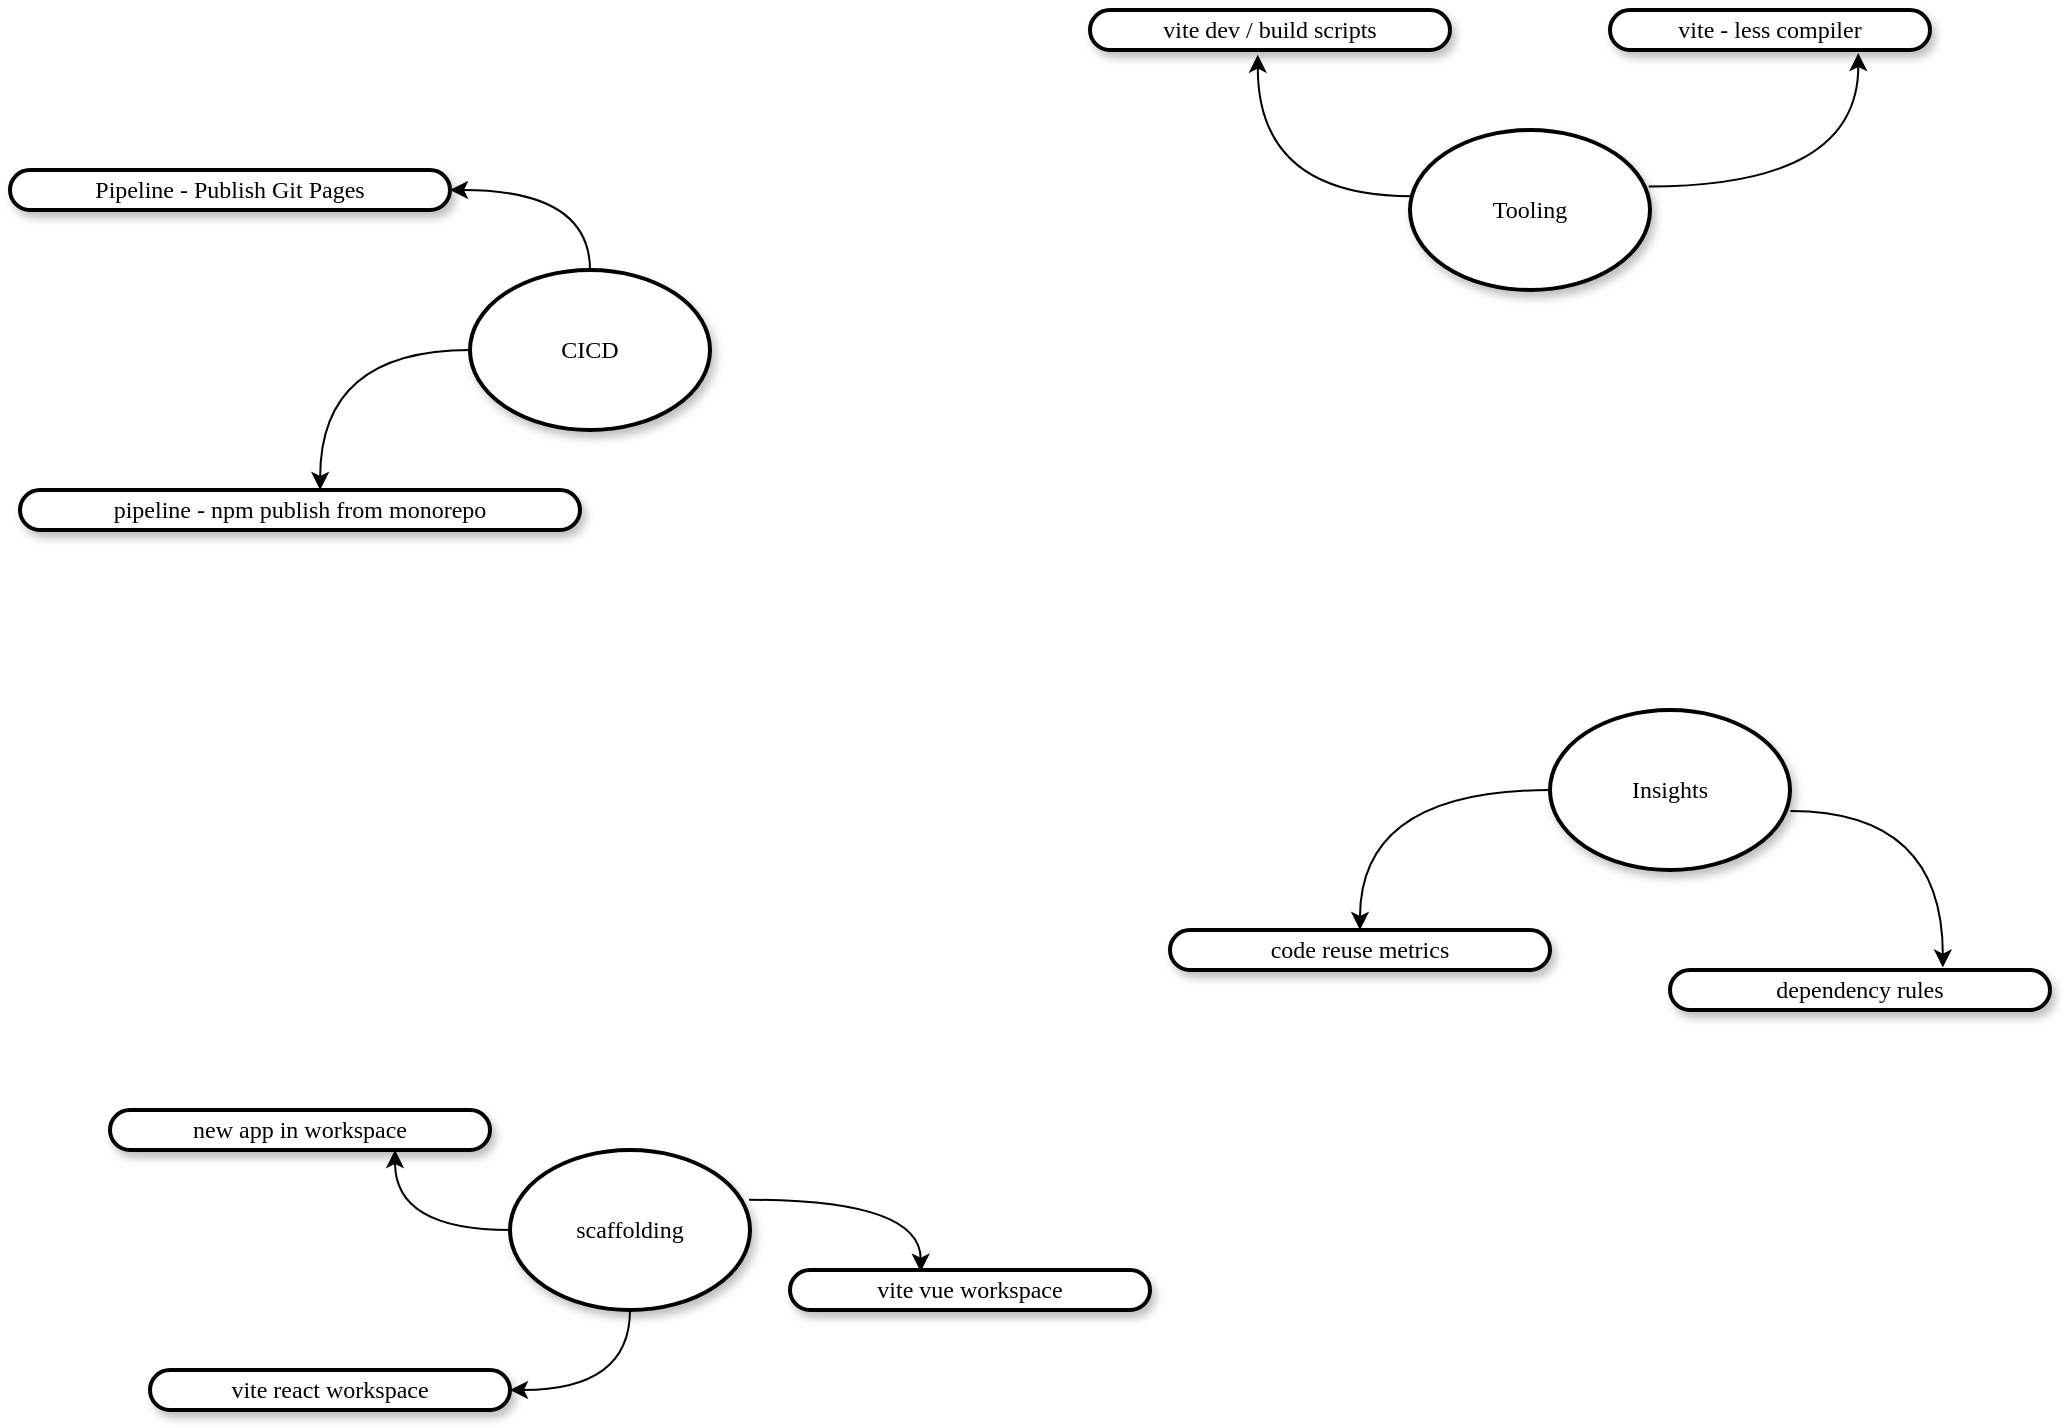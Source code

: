 <mxfile>
    <diagram name="Page-1" id="ad52d381-51e7-2e0d-a935-2d0ddd2fd229">
        <mxGraphModel dx="1438" dy="1162" grid="1" gridSize="10" guides="1" tooltips="1" connect="1" arrows="1" fold="1" page="1" pageScale="1" pageWidth="1100" pageHeight="850" background="none" math="0" shadow="0">
            <root>
                <mxCell id="0"/>
                <mxCell id="1" parent="0"/>
                <mxCell id="y0rxYtF-fntcLHc2kcAE-14" style="edgeStyle=orthogonalEdgeStyle;rounded=0;orthogonalLoop=1;jettySize=auto;html=1;exitX=0.5;exitY=0;exitDx=0;exitDy=0;curved=1;entryX=1;entryY=0.5;entryDx=0;entryDy=0;" edge="1" parent="1" source="2c924340bb9dbf6c-67" target="y0rxYtF-fntcLHc2kcAE-1">
                    <mxGeometry relative="1" as="geometry"/>
                </mxCell>
                <mxCell id="y0rxYtF-fntcLHc2kcAE-15" style="edgeStyle=orthogonalEdgeStyle;rounded=0;orthogonalLoop=1;jettySize=auto;html=1;exitX=0;exitY=0.5;exitDx=0;exitDy=0;entryX=0.536;entryY=0;entryDx=0;entryDy=0;entryPerimeter=0;curved=1;" edge="1" parent="1" source="2c924340bb9dbf6c-67" target="y0rxYtF-fntcLHc2kcAE-2">
                    <mxGeometry relative="1" as="geometry"/>
                </mxCell>
                <mxCell id="2c924340bb9dbf6c-67" value="&lt;span&gt;CICD&lt;/span&gt;" style="ellipse;whiteSpace=wrap;html=1;rounded=1;shadow=1;comic=0;labelBackgroundColor=none;strokeWidth=2;fontFamily=Verdana;fontSize=12;align=center;" parent="1" vertex="1">
                    <mxGeometry x="280" y="220" width="120" height="80" as="geometry"/>
                </mxCell>
                <mxCell id="y0rxYtF-fntcLHc2kcAE-16" style="edgeStyle=orthogonalEdgeStyle;curved=1;rounded=0;orthogonalLoop=1;jettySize=auto;html=1;exitX=0.007;exitY=0.414;exitDx=0;exitDy=0;entryX=0.466;entryY=1.118;entryDx=0;entryDy=0;entryPerimeter=0;exitPerimeter=0;" edge="1" parent="1" source="LNDKyjakF6s3PCLFRMyC-1" target="y0rxYtF-fntcLHc2kcAE-4">
                    <mxGeometry relative="1" as="geometry"/>
                </mxCell>
                <mxCell id="y0rxYtF-fntcLHc2kcAE-17" style="edgeStyle=orthogonalEdgeStyle;curved=1;rounded=0;orthogonalLoop=1;jettySize=auto;html=1;exitX=0.995;exitY=0.353;exitDx=0;exitDy=0;entryX=0.776;entryY=1.078;entryDx=0;entryDy=0;entryPerimeter=0;exitPerimeter=0;" edge="1" parent="1" source="LNDKyjakF6s3PCLFRMyC-1" target="LNDKyjakF6s3PCLFRMyC-8">
                    <mxGeometry relative="1" as="geometry"/>
                </mxCell>
                <mxCell id="LNDKyjakF6s3PCLFRMyC-1" value="Tooling" style="ellipse;whiteSpace=wrap;html=1;rounded=1;shadow=1;comic=0;labelBackgroundColor=none;strokeWidth=2;fontFamily=Verdana;fontSize=12;align=center;" parent="1" vertex="1">
                    <mxGeometry x="750" y="150" width="120" height="80" as="geometry"/>
                </mxCell>
                <mxCell id="y0rxYtF-fntcLHc2kcAE-18" style="edgeStyle=orthogonalEdgeStyle;curved=1;rounded=0;orthogonalLoop=1;jettySize=auto;html=1;exitX=0;exitY=0.5;exitDx=0;exitDy=0;entryX=0.5;entryY=0;entryDx=0;entryDy=0;" edge="1" parent="1" source="LNDKyjakF6s3PCLFRMyC-6" target="y0rxYtF-fntcLHc2kcAE-6">
                    <mxGeometry relative="1" as="geometry"/>
                </mxCell>
                <mxCell id="y0rxYtF-fntcLHc2kcAE-19" style="edgeStyle=orthogonalEdgeStyle;curved=1;rounded=0;orthogonalLoop=1;jettySize=auto;html=1;exitX=1.002;exitY=0.631;exitDx=0;exitDy=0;entryX=0.718;entryY=-0.061;entryDx=0;entryDy=0;entryPerimeter=0;exitPerimeter=0;" edge="1" parent="1" source="LNDKyjakF6s3PCLFRMyC-6" target="y0rxYtF-fntcLHc2kcAE-7">
                    <mxGeometry relative="1" as="geometry"/>
                </mxCell>
                <mxCell id="LNDKyjakF6s3PCLFRMyC-6" value="Insights" style="ellipse;whiteSpace=wrap;html=1;rounded=1;shadow=1;comic=0;labelBackgroundColor=none;strokeWidth=2;fontFamily=Verdana;fontSize=12;align=center;" parent="1" vertex="1">
                    <mxGeometry x="820" y="440" width="120" height="80" as="geometry"/>
                </mxCell>
                <mxCell id="LNDKyjakF6s3PCLFRMyC-8" value="vite - less compiler" style="whiteSpace=wrap;html=1;rounded=1;shadow=1;comic=0;labelBackgroundColor=none;strokeWidth=2;fontFamily=Verdana;fontSize=12;align=center;arcSize=50;" parent="1" vertex="1">
                    <mxGeometry x="850" y="90" width="160" height="20" as="geometry"/>
                </mxCell>
                <mxCell id="y0rxYtF-fntcLHc2kcAE-1" value="Pipeline - Publish Git Pages" style="whiteSpace=wrap;html=1;rounded=1;shadow=1;comic=0;labelBackgroundColor=none;strokeWidth=2;fontFamily=Verdana;fontSize=12;align=center;arcSize=50;" vertex="1" parent="1">
                    <mxGeometry x="50" y="170" width="220" height="20" as="geometry"/>
                </mxCell>
                <mxCell id="y0rxYtF-fntcLHc2kcAE-2" value="pipeline - npm publish from&amp;nbsp;monorepo" style="whiteSpace=wrap;html=1;rounded=1;shadow=1;comic=0;labelBackgroundColor=none;strokeWidth=2;fontFamily=Verdana;fontSize=12;align=center;arcSize=50;" vertex="1" parent="1">
                    <mxGeometry x="55" y="330" width="280" height="20" as="geometry"/>
                </mxCell>
                <mxCell id="y0rxYtF-fntcLHc2kcAE-4" value="vite dev / build scripts" style="whiteSpace=wrap;html=1;rounded=1;shadow=1;comic=0;labelBackgroundColor=none;strokeWidth=2;fontFamily=Verdana;fontSize=12;align=center;arcSize=50;" vertex="1" parent="1">
                    <mxGeometry x="590" y="90" width="180" height="20" as="geometry"/>
                </mxCell>
                <mxCell id="y0rxYtF-fntcLHc2kcAE-5" value="new app in workspace" style="whiteSpace=wrap;html=1;rounded=1;shadow=1;comic=0;labelBackgroundColor=none;strokeWidth=2;fontFamily=Verdana;fontSize=12;align=center;arcSize=50;" vertex="1" parent="1">
                    <mxGeometry x="100" y="640" width="190" height="20" as="geometry"/>
                </mxCell>
                <mxCell id="y0rxYtF-fntcLHc2kcAE-6" value="code reuse metrics" style="whiteSpace=wrap;html=1;rounded=1;shadow=1;comic=0;labelBackgroundColor=none;strokeWidth=2;fontFamily=Verdana;fontSize=12;align=center;arcSize=50;" vertex="1" parent="1">
                    <mxGeometry x="630" y="550" width="190" height="20" as="geometry"/>
                </mxCell>
                <mxCell id="y0rxYtF-fntcLHc2kcAE-7" value="dependency rules" style="whiteSpace=wrap;html=1;rounded=1;shadow=1;comic=0;labelBackgroundColor=none;strokeWidth=2;fontFamily=Verdana;fontSize=12;align=center;arcSize=50;" vertex="1" parent="1">
                    <mxGeometry x="880" y="570" width="190" height="20" as="geometry"/>
                </mxCell>
                <mxCell id="y0rxYtF-fntcLHc2kcAE-8" value="vite react workspace" style="whiteSpace=wrap;html=1;rounded=1;shadow=1;comic=0;labelBackgroundColor=none;strokeWidth=2;fontFamily=Verdana;fontSize=12;align=center;arcSize=50;" vertex="1" parent="1">
                    <mxGeometry x="120" y="770" width="180" height="20" as="geometry"/>
                </mxCell>
                <mxCell id="y0rxYtF-fntcLHc2kcAE-9" value="vite vue workspace" style="whiteSpace=wrap;html=1;rounded=1;shadow=1;comic=0;labelBackgroundColor=none;strokeWidth=2;fontFamily=Verdana;fontSize=12;align=center;arcSize=50;" vertex="1" parent="1">
                    <mxGeometry x="440" y="720" width="180" height="20" as="geometry"/>
                </mxCell>
                <mxCell id="y0rxYtF-fntcLHc2kcAE-20" style="edgeStyle=orthogonalEdgeStyle;curved=1;rounded=0;orthogonalLoop=1;jettySize=auto;html=1;exitX=0.5;exitY=1;exitDx=0;exitDy=0;entryX=1;entryY=0.5;entryDx=0;entryDy=0;" edge="1" parent="1" source="y0rxYtF-fntcLHc2kcAE-10" target="y0rxYtF-fntcLHc2kcAE-8">
                    <mxGeometry relative="1" as="geometry"/>
                </mxCell>
                <mxCell id="y0rxYtF-fntcLHc2kcAE-21" style="edgeStyle=orthogonalEdgeStyle;curved=1;rounded=0;orthogonalLoop=1;jettySize=auto;html=1;exitX=0;exitY=0.5;exitDx=0;exitDy=0;entryX=0.75;entryY=1;entryDx=0;entryDy=0;" edge="1" parent="1" source="y0rxYtF-fntcLHc2kcAE-10" target="y0rxYtF-fntcLHc2kcAE-5">
                    <mxGeometry relative="1" as="geometry"/>
                </mxCell>
                <mxCell id="y0rxYtF-fntcLHc2kcAE-22" style="edgeStyle=orthogonalEdgeStyle;curved=1;rounded=0;orthogonalLoop=1;jettySize=auto;html=1;exitX=0.996;exitY=0.311;exitDx=0;exitDy=0;entryX=0.363;entryY=0.043;entryDx=0;entryDy=0;entryPerimeter=0;exitPerimeter=0;" edge="1" parent="1" source="y0rxYtF-fntcLHc2kcAE-10" target="y0rxYtF-fntcLHc2kcAE-9">
                    <mxGeometry relative="1" as="geometry"/>
                </mxCell>
                <mxCell id="y0rxYtF-fntcLHc2kcAE-10" value="&lt;span&gt;scaffolding&lt;/span&gt;" style="ellipse;whiteSpace=wrap;html=1;rounded=1;shadow=1;comic=0;labelBackgroundColor=none;strokeWidth=2;fontFamily=Verdana;fontSize=12;align=center;" vertex="1" parent="1">
                    <mxGeometry x="300" y="660" width="120" height="80" as="geometry"/>
                </mxCell>
            </root>
        </mxGraphModel>
    </diagram>
</mxfile>